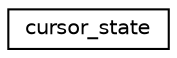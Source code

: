 digraph "Graphical Class Hierarchy"
{
 // LATEX_PDF_SIZE
  edge [fontname="Helvetica",fontsize="10",labelfontname="Helvetica",labelfontsize="10"];
  node [fontname="Helvetica",fontsize="10",shape=record];
  rankdir="LR";
  Node0 [label="cursor_state",height=0.2,width=0.4,color="black", fillcolor="white", style="filled",URL="$structcursor__state.html",tooltip=" "];
}
